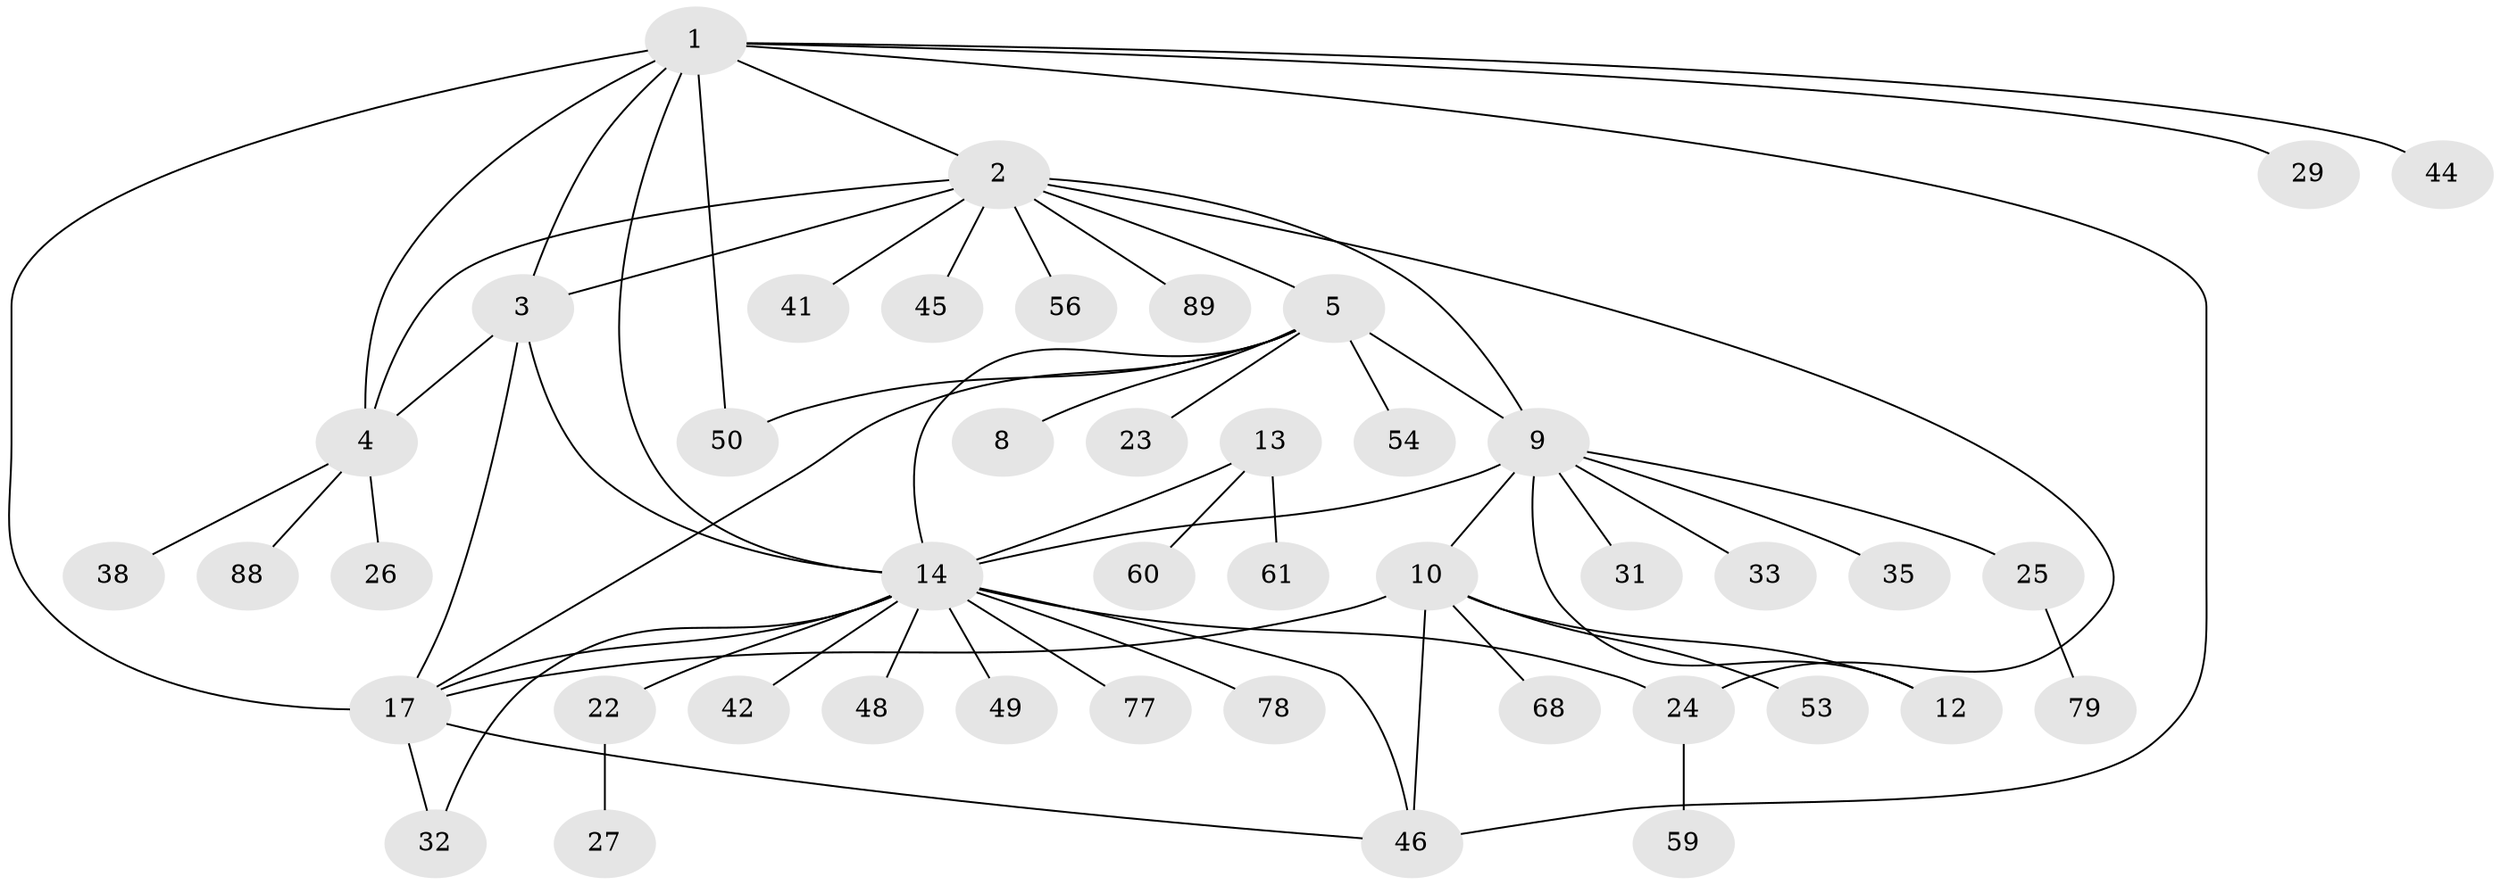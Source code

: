 // original degree distribution, {8: 0.02247191011235955, 11: 0.011235955056179775, 7: 0.033707865168539325, 6: 0.0449438202247191, 9: 0.033707865168539325, 5: 0.02247191011235955, 4: 0.0449438202247191, 3: 0.056179775280898875, 12: 0.011235955056179775, 10: 0.011235955056179775, 1: 0.5393258426966292, 2: 0.16853932584269662}
// Generated by graph-tools (version 1.1) at 2025/15/03/09/25 04:15:48]
// undirected, 44 vertices, 61 edges
graph export_dot {
graph [start="1"]
  node [color=gray90,style=filled];
  1 [super="+30"];
  2 [super="+39"];
  3 [super="+65+57+36"];
  4;
  5 [super="+6+67+84+73+72+7"];
  8 [super="+55"];
  9 [super="+11"];
  10 [super="+52"];
  12;
  13 [super="+47"];
  14 [super="+15+16"];
  17 [super="+18+21+40+70+87+19"];
  22;
  23 [super="+51"];
  24;
  25;
  26;
  27;
  29;
  31;
  32;
  33;
  35;
  38;
  41;
  42 [super="+62"];
  44;
  45 [super="+80"];
  46;
  48;
  49 [super="+66"];
  50;
  53;
  54;
  56;
  59;
  60;
  61;
  68;
  77;
  78;
  79;
  88;
  89;
  1 -- 2;
  1 -- 3;
  1 -- 4;
  1 -- 14;
  1 -- 29;
  1 -- 44;
  1 -- 50;
  1 -- 46;
  1 -- 17;
  2 -- 3;
  2 -- 4;
  2 -- 9;
  2 -- 24;
  2 -- 41;
  2 -- 45;
  2 -- 56;
  2 -- 89;
  2 -- 5;
  3 -- 4;
  3 -- 17;
  3 -- 14;
  4 -- 26;
  4 -- 38;
  4 -- 88;
  5 -- 8 [weight=3];
  5 -- 17;
  5 -- 50;
  5 -- 54;
  5 -- 14;
  5 -- 9;
  5 -- 23;
  9 -- 10 [weight=2];
  9 -- 12 [weight=2];
  9 -- 25;
  9 -- 31;
  9 -- 33;
  9 -- 35;
  9 -- 14;
  10 -- 12;
  10 -- 46;
  10 -- 53;
  10 -- 68;
  10 -- 17;
  13 -- 14 [weight=3];
  13 -- 60;
  13 -- 61;
  14 -- 78;
  14 -- 42;
  14 -- 49;
  14 -- 32;
  14 -- 77;
  14 -- 46;
  14 -- 48;
  14 -- 17 [weight=4];
  14 -- 22;
  14 -- 24;
  17 -- 32;
  17 -- 46;
  22 -- 27;
  24 -- 59;
  25 -- 79;
}
